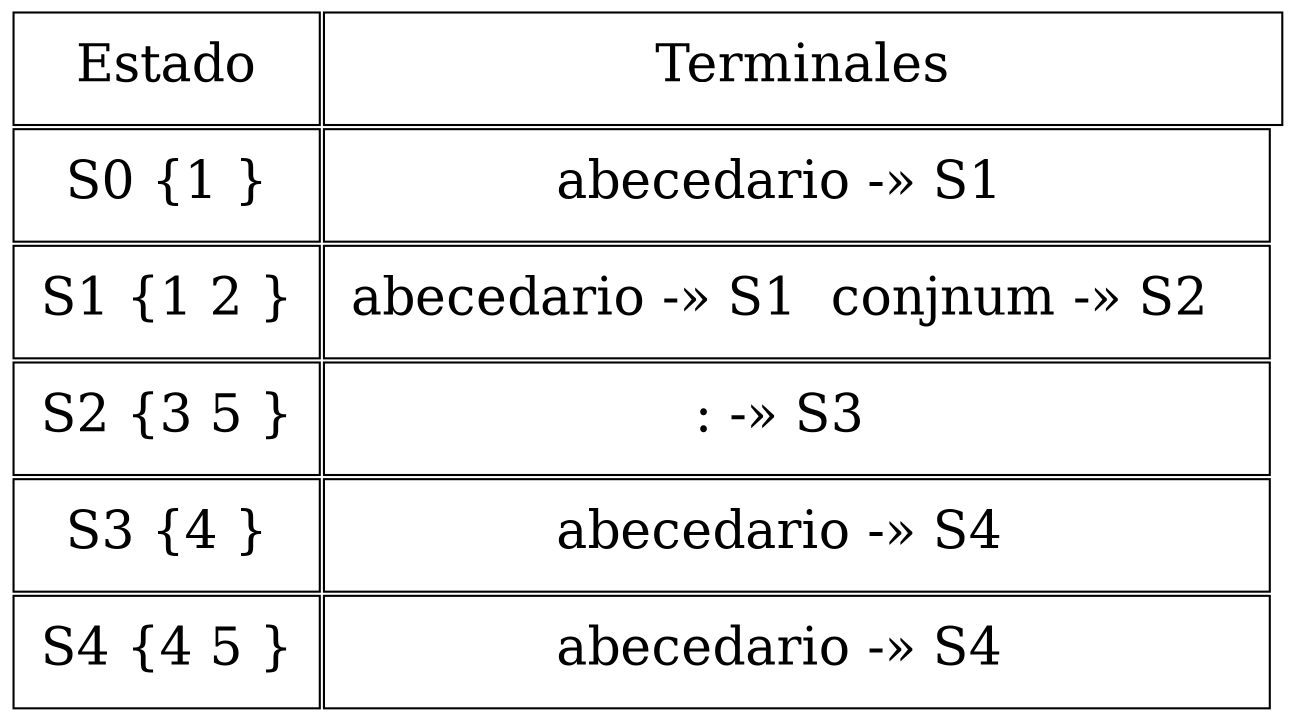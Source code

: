 digraph {
splines="line";
rankdir = TB;
node [shape=plain, height=0.5, width=1.5, fontsize=25];
graph[dpi=90];

N [label=<
<table border="0" cellborder="1" cellpadding="12">
  <tr><td>Estado</td><td colspan="4">Terminales</td></tr>  <tr><td>S0 {1 }</td><td>abecedario -» S1  </td></tr>
  <tr><td>S1 {1 2 }</td><td>abecedario -» S1  conjnum -» S2  </td></tr>
  <tr><td>S2 {3 5 }</td><td>: -» S3  </td></tr>
  <tr><td>S3 {4 }</td><td>abecedario -» S4  </td></tr>
  <tr><td>S4 {4 5 }</td><td>abecedario -» S4  </td></tr>
</table>>];
}